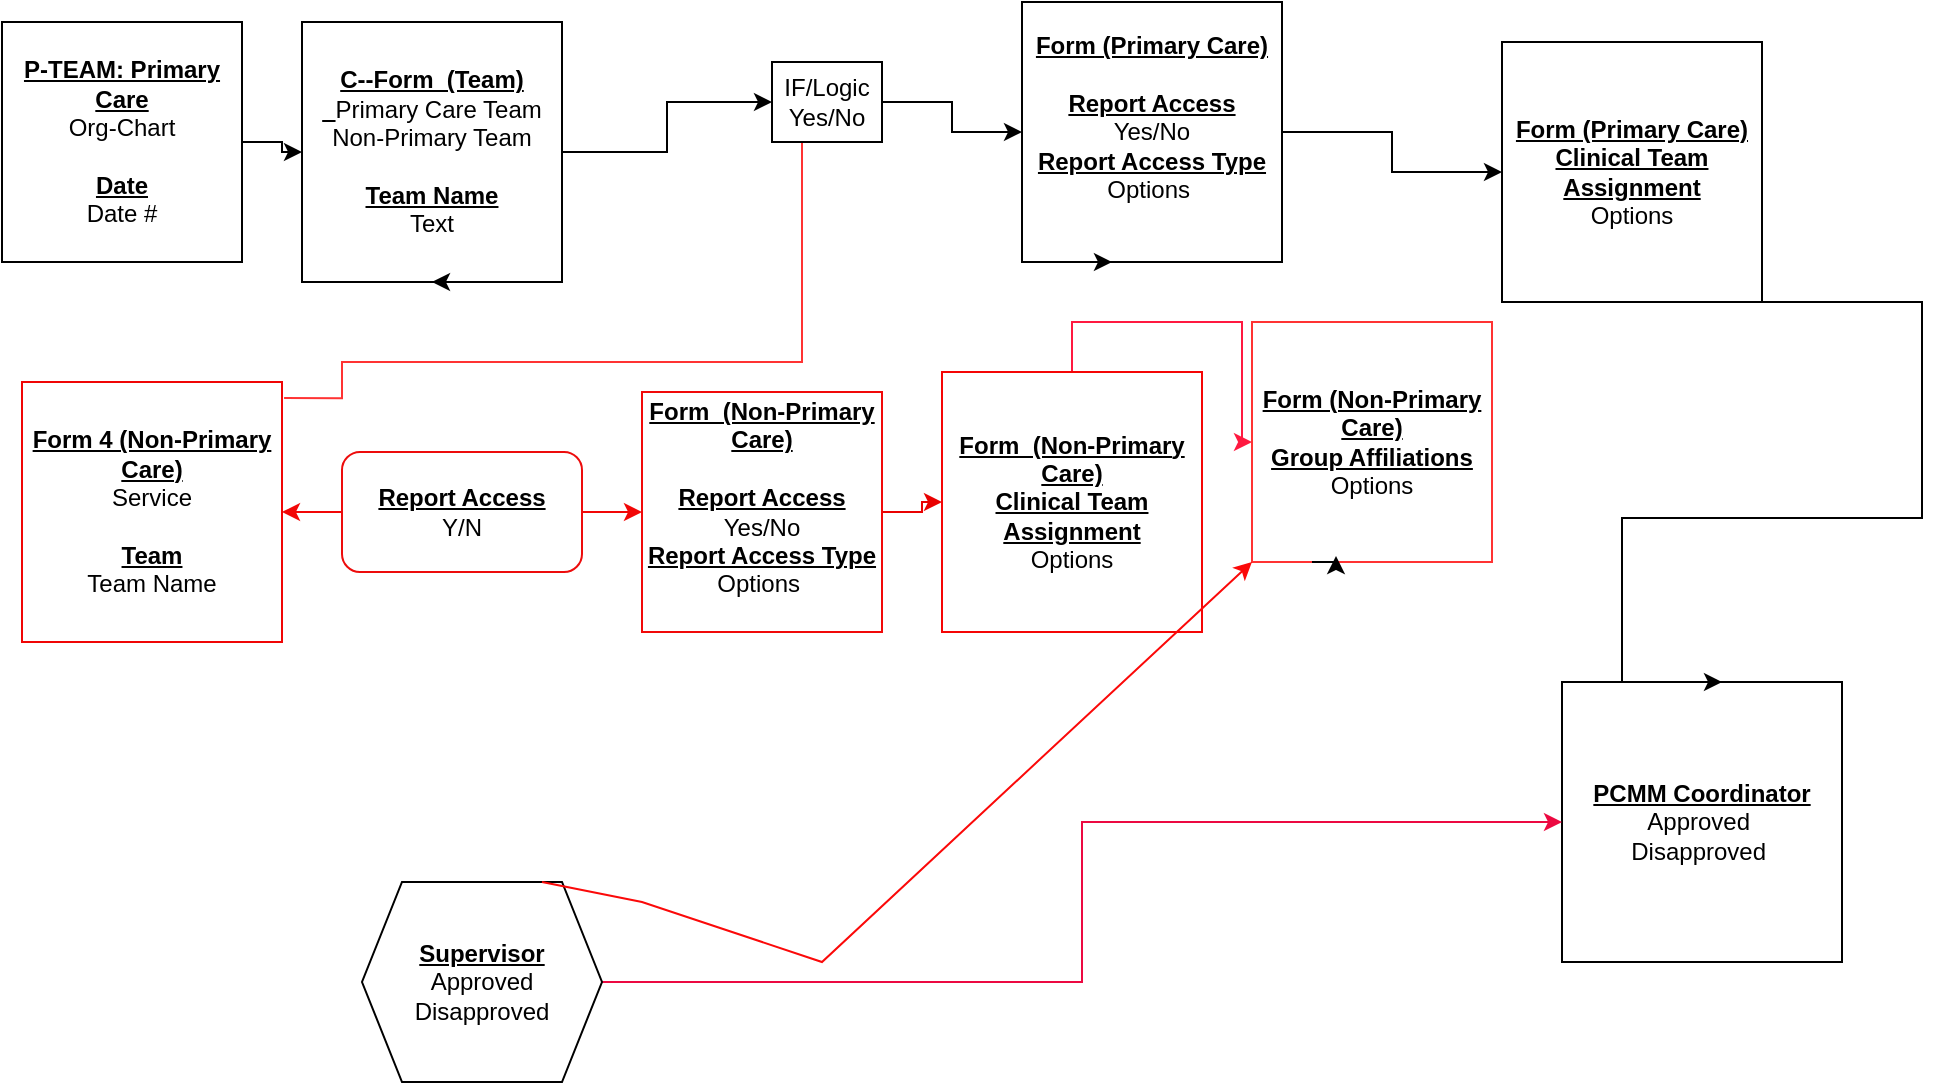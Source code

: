 <mxfile version="23.1.7" type="github" pages="2">
  <diagram name="PCMM Draft" id="QUF3VgHteG3-aB7-RYmX">
    <mxGraphModel dx="1026" dy="703" grid="1" gridSize="10" guides="1" tooltips="1" connect="1" arrows="1" fold="1" page="1" pageScale="1" pageWidth="850" pageHeight="1100" math="0" shadow="0">
      <root>
        <mxCell id="0" />
        <mxCell id="1" parent="0" />
        <mxCell id="hk9qSbJ28wwmTuGZf1NL-4" value="" style="edgeStyle=orthogonalEdgeStyle;rounded=0;orthogonalLoop=1;jettySize=auto;html=1;" parent="1" source="ED84nd0-sU7mBFTJm2k1-1" target="ED84nd0-sU7mBFTJm2k1-7" edge="1">
          <mxGeometry relative="1" as="geometry" />
        </mxCell>
        <mxCell id="ED84nd0-sU7mBFTJm2k1-1" value="&lt;u style=&quot;font-weight: bold;&quot;&gt;P-TEAM: Primary Care&lt;/u&gt;&lt;br&gt;Org-Chart&lt;br&gt;&lt;br&gt;&lt;b&gt;&lt;u&gt;Date&lt;br&gt;&lt;/u&gt;&lt;/b&gt;Date #" style="whiteSpace=wrap;html=1;aspect=fixed;" parent="1" vertex="1">
          <mxGeometry y="10" width="120" height="120" as="geometry" />
        </mxCell>
        <mxCell id="hk9qSbJ28wwmTuGZf1NL-5" value="" style="edgeStyle=orthogonalEdgeStyle;rounded=0;orthogonalLoop=1;jettySize=auto;html=1;" parent="1" source="ED84nd0-sU7mBFTJm2k1-7" target="f7CrRyMuiME1zi57L-nT-7" edge="1">
          <mxGeometry relative="1" as="geometry" />
        </mxCell>
        <mxCell id="ED84nd0-sU7mBFTJm2k1-7" value="&lt;u style=&quot;font-weight: bold;&quot;&gt;C--Form&amp;nbsp; (Team)&lt;br&gt;&amp;nbsp;&amp;nbsp;&lt;/u&gt;Primary Care Team&lt;br&gt;Non-Primary Team&lt;br&gt;&lt;br&gt;&lt;b style=&quot;text-decoration-line: underline;&quot;&gt;Team Name&lt;/b&gt;&lt;br&gt;Text" style="whiteSpace=wrap;html=1;aspect=fixed;" parent="1" vertex="1">
          <mxGeometry x="150" y="10" width="130" height="130" as="geometry" />
        </mxCell>
        <mxCell id="hk9qSbJ28wwmTuGZf1NL-9" value="" style="edgeStyle=orthogonalEdgeStyle;rounded=0;orthogonalLoop=1;jettySize=auto;html=1;" parent="1" source="ED84nd0-sU7mBFTJm2k1-13" target="hk9qSbJ28wwmTuGZf1NL-7" edge="1">
          <mxGeometry relative="1" as="geometry" />
        </mxCell>
        <mxCell id="ED84nd0-sU7mBFTJm2k1-13" value="&lt;b style=&quot;text-decoration-line: underline;&quot;&gt;Form (Primary Care)&lt;br&gt;&lt;/b&gt;&lt;br&gt;&lt;b&gt;&lt;u&gt;Report Access&lt;/u&gt;&lt;/b&gt;&lt;br&gt;Yes/No&lt;br&gt;&lt;b style=&quot;text-decoration-line: underline;&quot;&gt;Report Access Type&lt;/b&gt;&lt;br&gt;Options&amp;nbsp;&lt;br&gt;&lt;u style=&quot;font-weight: bold;&quot;&gt;&lt;br&gt;&lt;/u&gt;" style="whiteSpace=wrap;html=1;aspect=fixed;" parent="1" vertex="1">
          <mxGeometry x="510" width="130" height="130" as="geometry" />
        </mxCell>
        <mxCell id="hk9qSbJ28wwmTuGZf1NL-12" style="edgeStyle=orthogonalEdgeStyle;rounded=0;orthogonalLoop=1;jettySize=auto;html=1;entryX=0.5;entryY=1;entryDx=0;entryDy=0;strokeColor=#FF3333;exitX=1.008;exitY=0.062;exitDx=0;exitDy=0;exitPerimeter=0;" parent="1" source="ED84nd0-sU7mBFTJm2k1-15" edge="1">
          <mxGeometry relative="1" as="geometry">
            <mxPoint x="170" y="190" as="sourcePoint" />
            <mxPoint x="400" y="60" as="targetPoint" />
            <Array as="points">
              <mxPoint x="170" y="198" />
              <mxPoint x="170" y="180" />
              <mxPoint x="400" y="180" />
            </Array>
          </mxGeometry>
        </mxCell>
        <mxCell id="ED84nd0-sU7mBFTJm2k1-15" value="&lt;b style=&quot;text-decoration-line: underline;&quot;&gt;Form 4 (Non-Primary Care)&lt;br&gt;&lt;/b&gt;Service&lt;br&gt;&lt;br&gt;&lt;b&gt;&lt;u&gt;Team&lt;/u&gt;&lt;/b&gt;&lt;br&gt;Team Name" style="whiteSpace=wrap;html=1;aspect=fixed;strokeColor=#f00505;" parent="1" vertex="1">
          <mxGeometry x="10" y="190" width="130" height="130" as="geometry" />
        </mxCell>
        <mxCell id="ED84nd0-sU7mBFTJm2k1-64" value="&lt;b style=&quot;text-decoration-line: underline;&quot;&gt;PCMM Coordinator&lt;/b&gt;&lt;br&gt;Approved&amp;nbsp;&lt;br&gt;Disapproved&amp;nbsp;" style="whiteSpace=wrap;html=1;aspect=fixed;" parent="1" vertex="1">
          <mxGeometry x="780" y="340" width="140" height="140" as="geometry" />
        </mxCell>
        <mxCell id="ED84nd0-sU7mBFTJm2k1-70" style="edgeStyle=orthogonalEdgeStyle;rounded=0;orthogonalLoop=1;jettySize=auto;html=1;exitX=0.75;exitY=1;exitDx=0;exitDy=0;entryX=0.5;entryY=1;entryDx=0;entryDy=0;" parent="1" source="ED84nd0-sU7mBFTJm2k1-7" target="ED84nd0-sU7mBFTJm2k1-7" edge="1">
          <mxGeometry relative="1" as="geometry" />
        </mxCell>
        <mxCell id="ED84nd0-sU7mBFTJm2k1-72" style="edgeStyle=orthogonalEdgeStyle;rounded=0;orthogonalLoop=1;jettySize=auto;html=1;exitX=0.25;exitY=1;exitDx=0;exitDy=0;entryX=0.346;entryY=1;entryDx=0;entryDy=0;entryPerimeter=0;" parent="1" source="ED84nd0-sU7mBFTJm2k1-13" target="ED84nd0-sU7mBFTJm2k1-13" edge="1">
          <mxGeometry relative="1" as="geometry" />
        </mxCell>
        <mxCell id="hk9qSbJ28wwmTuGZf1NL-6" value="" style="edgeStyle=orthogonalEdgeStyle;rounded=0;orthogonalLoop=1;jettySize=auto;html=1;" parent="1" source="f7CrRyMuiME1zi57L-nT-7" target="ED84nd0-sU7mBFTJm2k1-13" edge="1">
          <mxGeometry relative="1" as="geometry" />
        </mxCell>
        <mxCell id="f7CrRyMuiME1zi57L-nT-7" value="IF/Logic &lt;br&gt;Yes/No" style="rounded=0;whiteSpace=wrap;html=1;" parent="1" vertex="1">
          <mxGeometry x="385" y="30" width="55" height="40" as="geometry" />
        </mxCell>
        <mxCell id="hk9qSbJ28wwmTuGZf1NL-15" value="" style="edgeStyle=orthogonalEdgeStyle;rounded=0;orthogonalLoop=1;jettySize=auto;html=1;strokeColor=#f20707;" parent="1" source="ED84nd0-sU7mBFTJm2k1-24" target="ED84nd0-sU7mBFTJm2k1-15" edge="1">
          <mxGeometry relative="1" as="geometry" />
        </mxCell>
        <mxCell id="hk9qSbJ28wwmTuGZf1NL-19" value="" style="edgeStyle=orthogonalEdgeStyle;rounded=0;orthogonalLoop=1;jettySize=auto;html=1;strokeColor=#f20707;" parent="1" source="ED84nd0-sU7mBFTJm2k1-24" target="hk9qSbJ28wwmTuGZf1NL-17" edge="1">
          <mxGeometry relative="1" as="geometry" />
        </mxCell>
        <mxCell id="ED84nd0-sU7mBFTJm2k1-24" value="&lt;b style=&quot;text-decoration-line: underline;&quot;&gt;Report Access&lt;/b&gt;&lt;br&gt;Y/N" style="rounded=1;whiteSpace=wrap;html=1;strokeColor=#ed0c0c;" parent="1" vertex="1">
          <mxGeometry x="170" y="225" width="120" height="60" as="geometry" />
        </mxCell>
        <mxCell id="hk9qSbJ28wwmTuGZf1NL-40" style="edgeStyle=orthogonalEdgeStyle;rounded=0;orthogonalLoop=1;jettySize=auto;html=1;exitX=0.846;exitY=1;exitDx=0;exitDy=0;exitPerimeter=0;" parent="1" source="hk9qSbJ28wwmTuGZf1NL-7" edge="1">
          <mxGeometry relative="1" as="geometry">
            <mxPoint x="860" y="340" as="targetPoint" />
            <Array as="points">
              <mxPoint x="960" y="150" />
              <mxPoint x="960" y="258" />
              <mxPoint x="810" y="258" />
              <mxPoint x="810" y="340" />
            </Array>
            <mxPoint x="960" y="80" as="sourcePoint" />
          </mxGeometry>
        </mxCell>
        <mxCell id="hk9qSbJ28wwmTuGZf1NL-7" value="&lt;b style=&quot;text-decoration-line: underline;&quot;&gt;Form (Primary Care)&lt;/b&gt;&lt;br&gt;&lt;b&gt;&lt;u&gt;Clinical Team Assignment&lt;/u&gt;&lt;/b&gt;&lt;br&gt;Options" style="whiteSpace=wrap;html=1;aspect=fixed;" parent="1" vertex="1">
          <mxGeometry x="750" y="20" width="130" height="130" as="geometry" />
        </mxCell>
        <mxCell id="hk9qSbJ28wwmTuGZf1NL-21" value="" style="edgeStyle=orthogonalEdgeStyle;rounded=0;orthogonalLoop=1;jettySize=auto;html=1;strokeColor=#e90101;" parent="1" source="hk9qSbJ28wwmTuGZf1NL-17" target="hk9qSbJ28wwmTuGZf1NL-20" edge="1">
          <mxGeometry relative="1" as="geometry" />
        </mxCell>
        <mxCell id="hk9qSbJ28wwmTuGZf1NL-17" value="&lt;b style=&quot;text-decoration-line: underline;&quot;&gt;Form&amp;nbsp; (Non-Primary Care)&lt;br&gt;&lt;/b&gt;&lt;br&gt;&lt;b&gt;&lt;u&gt;Report Access&lt;/u&gt;&lt;/b&gt;&lt;br&gt;Yes/No&lt;br&gt;&lt;b style=&quot;text-decoration-line: underline;&quot;&gt;Report Access Type&lt;/b&gt;&lt;br&gt;Options&amp;nbsp;&lt;br&gt;&lt;u style=&quot;font-weight: bold;&quot;&gt;&lt;br&gt;&lt;/u&gt;" style="whiteSpace=wrap;html=1;aspect=fixed;strokeColor=#f10909;" parent="1" vertex="1">
          <mxGeometry x="320" y="195" width="120" height="120" as="geometry" />
        </mxCell>
        <mxCell id="hk9qSbJ28wwmTuGZf1NL-27" value="" style="edgeStyle=orthogonalEdgeStyle;rounded=0;orthogonalLoop=1;jettySize=auto;html=1;strokeColor=#FF1940;" parent="1" source="hk9qSbJ28wwmTuGZf1NL-20" target="hk9qSbJ28wwmTuGZf1NL-22" edge="1">
          <mxGeometry relative="1" as="geometry">
            <Array as="points">
              <mxPoint x="535" y="160" />
              <mxPoint x="620" y="160" />
              <mxPoint x="620" y="220" />
            </Array>
          </mxGeometry>
        </mxCell>
        <mxCell id="hk9qSbJ28wwmTuGZf1NL-20" value="&lt;b style=&quot;text-decoration-line: underline;&quot;&gt;Form&amp;nbsp; (Non-Primary Care)&lt;/b&gt;&lt;br&gt;&lt;b&gt;&lt;u&gt;Clinical Team Assignment&lt;/u&gt;&lt;/b&gt;&lt;br&gt;Options" style="whiteSpace=wrap;html=1;aspect=fixed;strokeColor=#f50505;" parent="1" vertex="1">
          <mxGeometry x="470" y="185" width="130" height="130" as="geometry" />
        </mxCell>
        <mxCell id="hk9qSbJ28wwmTuGZf1NL-22" value="&lt;b style=&quot;text-decoration-line: underline;&quot;&gt;Form (Non-Primary Care)&lt;/b&gt;&lt;br&gt;&lt;u style=&quot;&quot;&gt;&lt;b&gt;Group Affiliations&lt;/b&gt;&lt;br&gt;&lt;/u&gt;Options" style="whiteSpace=wrap;html=1;aspect=fixed;strokeColor=#FF3333;" parent="1" vertex="1">
          <mxGeometry x="625" y="160" width="120" height="120" as="geometry" />
        </mxCell>
        <mxCell id="hk9qSbJ28wwmTuGZf1NL-23" style="edgeStyle=orthogonalEdgeStyle;rounded=0;orthogonalLoop=1;jettySize=auto;html=1;exitX=0.5;exitY=1;exitDx=0;exitDy=0;" parent="1" source="ED84nd0-sU7mBFTJm2k1-15" target="ED84nd0-sU7mBFTJm2k1-15" edge="1">
          <mxGeometry relative="1" as="geometry" />
        </mxCell>
        <mxCell id="hk9qSbJ28wwmTuGZf1NL-26" style="edgeStyle=orthogonalEdgeStyle;rounded=0;orthogonalLoop=1;jettySize=auto;html=1;exitX=0.5;exitY=1;exitDx=0;exitDy=0;" parent="1" source="hk9qSbJ28wwmTuGZf1NL-17" target="hk9qSbJ28wwmTuGZf1NL-17" edge="1">
          <mxGeometry relative="1" as="geometry" />
        </mxCell>
        <mxCell id="hk9qSbJ28wwmTuGZf1NL-33" style="edgeStyle=orthogonalEdgeStyle;rounded=0;orthogonalLoop=1;jettySize=auto;html=1;strokeColor=#ec0941;" parent="1" source="ED84nd0-sU7mBFTJm2k1-62" target="ED84nd0-sU7mBFTJm2k1-64" edge="1">
          <mxGeometry relative="1" as="geometry" />
        </mxCell>
        <mxCell id="ED84nd0-sU7mBFTJm2k1-62" value="&lt;u style=&quot;font-weight: bold;&quot;&gt;Supervisor&lt;/u&gt;&lt;br&gt;Approved&lt;br&gt;Disapproved" style="shape=hexagon;perimeter=hexagonPerimeter2;whiteSpace=wrap;html=1;fixedSize=1;" parent="1" vertex="1">
          <mxGeometry x="180" y="440" width="120" height="100" as="geometry" />
        </mxCell>
        <mxCell id="hk9qSbJ28wwmTuGZf1NL-39" value="" style="endArrow=classic;html=1;rounded=0;entryX=0;entryY=1;entryDx=0;entryDy=0;strokeColor=#fb0909;" parent="1" target="hk9qSbJ28wwmTuGZf1NL-22" edge="1">
          <mxGeometry width="50" height="50" relative="1" as="geometry">
            <mxPoint x="270" y="440" as="sourcePoint" />
            <mxPoint x="240" y="340" as="targetPoint" />
            <Array as="points">
              <mxPoint x="320" y="450" />
              <mxPoint x="410" y="480" />
            </Array>
          </mxGeometry>
        </mxCell>
        <mxCell id="d_dgYsHCsfTBMiVVhA30-1" style="edgeStyle=orthogonalEdgeStyle;rounded=0;orthogonalLoop=1;jettySize=auto;html=1;exitX=0.25;exitY=1;exitDx=0;exitDy=0;entryX=0.35;entryY=0.975;entryDx=0;entryDy=0;entryPerimeter=0;" parent="1" source="hk9qSbJ28wwmTuGZf1NL-22" target="hk9qSbJ28wwmTuGZf1NL-22" edge="1">
          <mxGeometry relative="1" as="geometry" />
        </mxCell>
      </root>
    </mxGraphModel>
  </diagram>
  <diagram id="0JnSBkgd1Ezu6QS0AnVX" name="PAC Team POC Draft">
    <mxGraphModel dx="1026" dy="703" grid="1" gridSize="10" guides="1" tooltips="1" connect="1" arrows="1" fold="1" page="1" pageScale="1" pageWidth="850" pageHeight="1100" math="0" shadow="0">
      <root>
        <mxCell id="0" />
        <mxCell id="1" parent="0" />
        <mxCell id="ev23sBWiqfCKSm0nCPzK-1" value="PCMM Requestor" style="verticalLabelPosition=bottom;verticalAlign=top;html=1;shape=mxgraph.basic.diag_round_rect;dx=6;whiteSpace=wrap;" parent="1" vertex="1">
          <mxGeometry x="10" y="60" width="100" height="50" as="geometry" />
        </mxCell>
        <mxCell id="ev23sBWiqfCKSm0nCPzK-2" value="" style="verticalLabelPosition=bottom;verticalAlign=top;html=1;shape=mxgraph.basic.rect;fillColor2=none;strokeWidth=1;size=20;indent=5;" parent="1" vertex="1">
          <mxGeometry x="305" y="100" width="120" height="70" as="geometry" />
        </mxCell>
        <mxCell id="ev23sBWiqfCKSm0nCPzK-3" value="TEAM: Locations" style="text;html=1;align=center;verticalAlign=middle;resizable=0;points=[];autosize=1;strokeColor=none;fillColor=none;" parent="1" vertex="1">
          <mxGeometry x="310" y="121" width="110" height="30" as="geometry" />
        </mxCell>
        <mxCell id="ev23sBWiqfCKSm0nCPzK-4" value="" style="verticalLabelPosition=bottom;verticalAlign=top;html=1;shape=mxgraph.basic.rect;fillColor2=none;strokeWidth=1;size=20;indent=5;" parent="1" vertex="1">
          <mxGeometry x="140" y="100" width="130" height="70" as="geometry" />
        </mxCell>
        <mxCell id="ev23sBWiqfCKSm0nCPzK-5" value="TEAM: New or Existing" style="text;html=1;align=center;verticalAlign=middle;resizable=0;points=[];autosize=1;strokeColor=none;fillColor=none;" parent="1" vertex="1">
          <mxGeometry x="130" y="121" width="150" height="30" as="geometry" />
        </mxCell>
        <mxCell id="ev23sBWiqfCKSm0nCPzK-8" value="" style="verticalLabelPosition=bottom;verticalAlign=top;html=1;shape=mxgraph.basic.8_point_star" parent="1" vertex="1">
          <mxGeometry x="490" y="420" width="100" height="52" as="geometry" />
        </mxCell>
        <mxCell id="ev23sBWiqfCKSm0nCPzK-9" value="IF/Then Logic&lt;br&gt;Yes/No" style="text;html=1;align=center;verticalAlign=middle;resizable=0;points=[];autosize=1;strokeColor=none;fillColor=none;" parent="1" vertex="1">
          <mxGeometry x="270" y="472" width="100" height="40" as="geometry" />
        </mxCell>
        <mxCell id="ev23sBWiqfCKSm0nCPzK-22" value="" style="edgeStyle=orthogonalEdgeStyle;rounded=0;orthogonalLoop=1;jettySize=auto;html=1;" parent="1" source="ev23sBWiqfCKSm0nCPzK-13" target="ev23sBWiqfCKSm0nCPzK-19" edge="1">
          <mxGeometry relative="1" as="geometry" />
        </mxCell>
        <mxCell id="ev23sBWiqfCKSm0nCPzK-13" value="Y:Type TEAM name" style="text;html=1;align=center;verticalAlign=middle;resizable=0;points=[];autosize=1;strokeColor=none;fillColor=none;" parent="1" vertex="1">
          <mxGeometry x="495" y="180" width="130" height="30" as="geometry" />
        </mxCell>
        <mxCell id="ev23sBWiqfCKSm0nCPzK-16" value="N:Type Existing Team" style="text;html=1;align=center;verticalAlign=middle;resizable=0;points=[];autosize=1;strokeColor=none;fillColor=none;" parent="1" vertex="1">
          <mxGeometry x="485" y="60" width="140" height="30" as="geometry" />
        </mxCell>
        <mxCell id="ev23sBWiqfCKSm0nCPzK-28" value="" style="edgeStyle=orthogonalEdgeStyle;rounded=0;orthogonalLoop=1;jettySize=auto;html=1;" parent="1" source="ev23sBWiqfCKSm0nCPzK-18" target="ev23sBWiqfCKSm0nCPzK-26" edge="1">
          <mxGeometry relative="1" as="geometry" />
        </mxCell>
        <mxCell id="ev23sBWiqfCKSm0nCPzK-18" value="" style="verticalLabelPosition=bottom;verticalAlign=top;html=1;shape=mxgraph.basic.rect;fillColor2=none;strokeWidth=1;size=20;indent=5;" parent="1" vertex="1">
          <mxGeometry x="650" y="250" width="165" height="70" as="geometry" />
        </mxCell>
        <mxCell id="ev23sBWiqfCKSm0nCPzK-25" value="" style="edgeStyle=orthogonalEdgeStyle;rounded=0;orthogonalLoop=1;jettySize=auto;html=1;" parent="1" source="ev23sBWiqfCKSm0nCPzK-19" target="ev23sBWiqfCKSm0nCPzK-24" edge="1">
          <mxGeometry relative="1" as="geometry" />
        </mxCell>
        <mxCell id="ev23sBWiqfCKSm0nCPzK-19" value="Supervisor/AO Approval" style="text;html=1;align=center;verticalAlign=middle;resizable=0;points=[];autosize=1;strokeColor=none;fillColor=none;" parent="1" vertex="1">
          <mxGeometry x="655" y="270" width="150" height="30" as="geometry" />
        </mxCell>
        <mxCell id="ev23sBWiqfCKSm0nCPzK-20" value="" style="shape=lineEllipse;line=vertical;perimeter=ellipsePerimeter;whiteSpace=wrap;html=1;backgroundOutline=1;direction=south;" parent="1" vertex="1">
          <mxGeometry x="460" y="90" width="190" height="80" as="geometry" />
        </mxCell>
        <mxCell id="ev23sBWiqfCKSm0nCPzK-23" value="" style="verticalLabelPosition=bottom;verticalAlign=top;html=1;shape=mxgraph.basic.rect;fillColor2=none;strokeWidth=1;size=20;indent=5;" parent="1" vertex="1">
          <mxGeometry x="425" y="250" width="165" height="70" as="geometry" />
        </mxCell>
        <mxCell id="ev23sBWiqfCKSm0nCPzK-33" value="" style="edgeStyle=orthogonalEdgeStyle;rounded=0;orthogonalLoop=1;jettySize=auto;html=1;" parent="1" source="ev23sBWiqfCKSm0nCPzK-24" target="ev23sBWiqfCKSm0nCPzK-29" edge="1">
          <mxGeometry relative="1" as="geometry" />
        </mxCell>
        <mxCell id="ev23sBWiqfCKSm0nCPzK-24" value="PAC TEAM&amp;nbsp; Approval" style="text;html=1;align=center;verticalAlign=middle;resizable=0;points=[];autosize=1;strokeColor=none;fillColor=none;" parent="1" vertex="1">
          <mxGeometry x="437.5" y="270" width="140" height="30" as="geometry" />
        </mxCell>
        <mxCell id="ev23sBWiqfCKSm0nCPzK-26" value="" style="verticalLabelPosition=bottom;verticalAlign=top;html=1;shape=mxgraph.basic.x" parent="1" vertex="1">
          <mxGeometry x="680" y="370" width="100" height="80" as="geometry" />
        </mxCell>
        <mxCell id="ev23sBWiqfCKSm0nCPzK-29" value="" style="verticalLabelPosition=bottom;verticalAlign=top;html=1;shape=mxgraph.basic.rect;fillColor2=none;strokeWidth=1;size=20;indent=5;" parent="1" vertex="1">
          <mxGeometry x="170" y="250" width="165" height="70" as="geometry" />
        </mxCell>
        <mxCell id="ev23sBWiqfCKSm0nCPzK-34" value="PCMM TEAM&amp;nbsp; Approval" style="text;html=1;align=center;verticalAlign=middle;resizable=0;points=[];autosize=1;strokeColor=none;fillColor=none;" parent="1" vertex="1">
          <mxGeometry x="170" y="270" width="150" height="30" as="geometry" />
        </mxCell>
      </root>
    </mxGraphModel>
  </diagram>
</mxfile>

